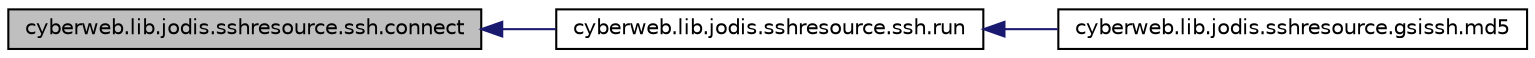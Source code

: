 digraph G
{
  edge [fontname="Helvetica",fontsize="10",labelfontname="Helvetica",labelfontsize="10"];
  node [fontname="Helvetica",fontsize="10",shape=record];
  rankdir="LR";
  Node1 [label="cyberweb.lib.jodis.sshresource.ssh.connect",height=0.2,width=0.4,color="black", fillcolor="grey75", style="filled" fontcolor="black"];
  Node1 -> Node2 [dir="back",color="midnightblue",fontsize="10",style="solid"];
  Node2 [label="cyberweb.lib.jodis.sshresource.ssh.run",height=0.2,width=0.4,color="black", fillcolor="white", style="filled",URL="$classcyberweb_1_1lib_1_1jodis_1_1sshresource_1_1ssh.html#ad22397ccd13e1bb684b9f4b736b2e853"];
  Node2 -> Node3 [dir="back",color="midnightblue",fontsize="10",style="solid"];
  Node3 [label="cyberweb.lib.jodis.sshresource.gsissh.md5",height=0.2,width=0.4,color="black", fillcolor="white", style="filled",URL="$classcyberweb_1_1lib_1_1jodis_1_1sshresource_1_1gsissh.html#a119b7e744196814e3d71e8e5c5283989"];
}
